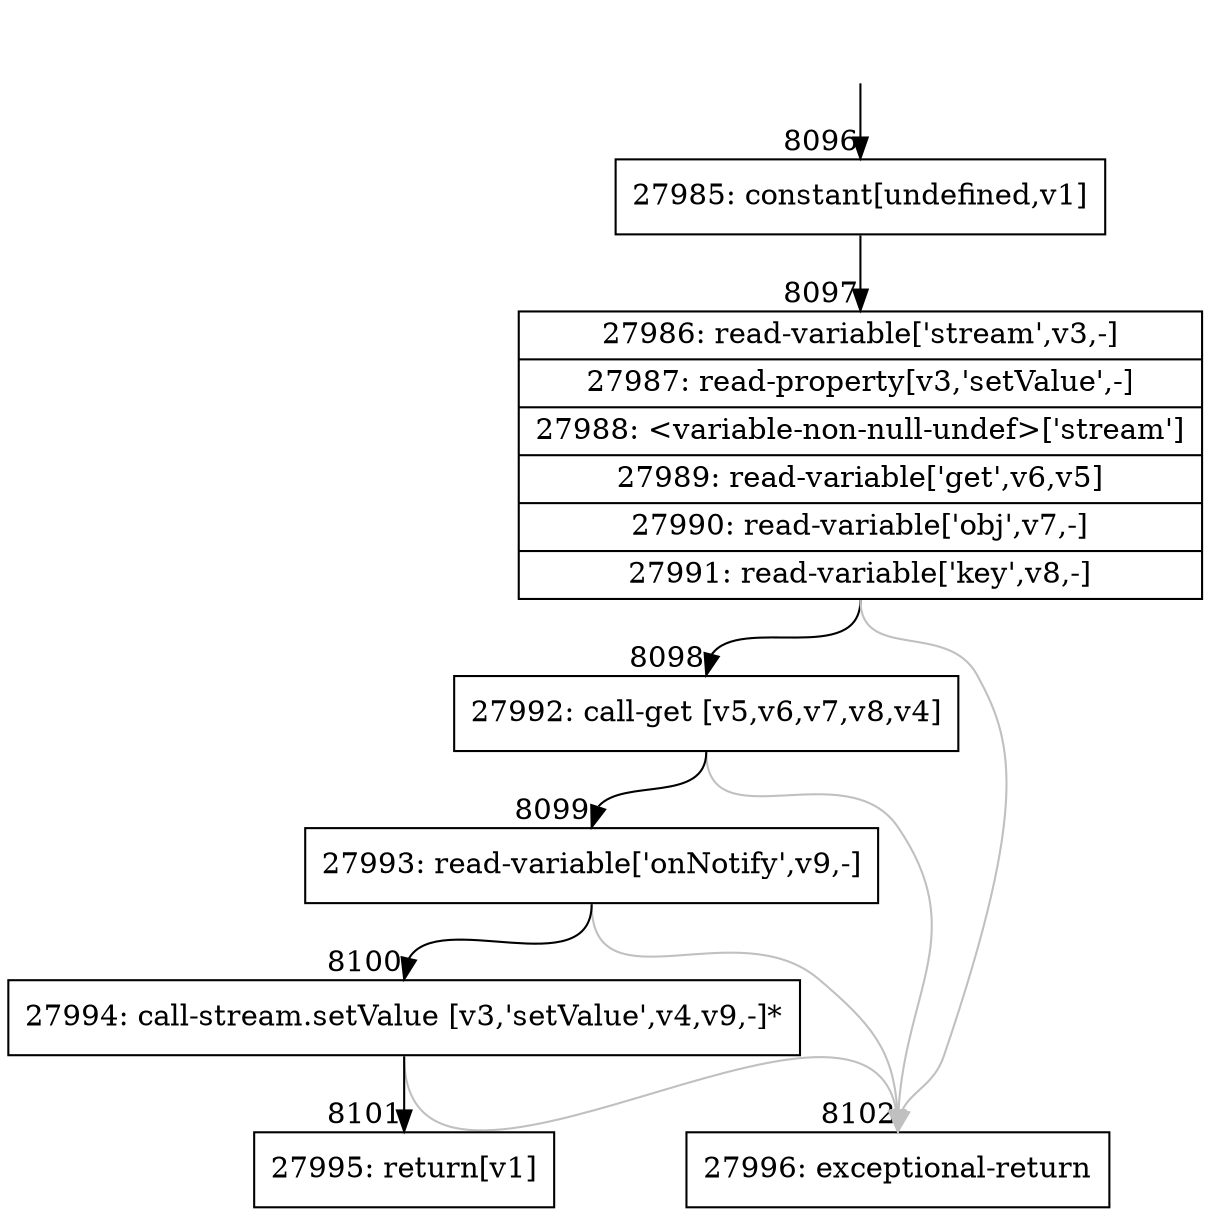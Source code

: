 digraph {
rankdir="TD"
BB_entry681[shape=none,label=""];
BB_entry681 -> BB8096 [tailport=s, headport=n, headlabel="    8096"]
BB8096 [shape=record label="{27985: constant[undefined,v1]}" ] 
BB8096 -> BB8097 [tailport=s, headport=n, headlabel="      8097"]
BB8097 [shape=record label="{27986: read-variable['stream',v3,-]|27987: read-property[v3,'setValue',-]|27988: \<variable-non-null-undef\>['stream']|27989: read-variable['get',v6,v5]|27990: read-variable['obj',v7,-]|27991: read-variable['key',v8,-]}" ] 
BB8097 -> BB8098 [tailport=s, headport=n, headlabel="      8098"]
BB8097 -> BB8102 [tailport=s, headport=n, color=gray, headlabel="      8102"]
BB8098 [shape=record label="{27992: call-get [v5,v6,v7,v8,v4]}" ] 
BB8098 -> BB8099 [tailport=s, headport=n, headlabel="      8099"]
BB8098 -> BB8102 [tailport=s, headport=n, color=gray]
BB8099 [shape=record label="{27993: read-variable['onNotify',v9,-]}" ] 
BB8099 -> BB8100 [tailport=s, headport=n, headlabel="      8100"]
BB8099 -> BB8102 [tailport=s, headport=n, color=gray]
BB8100 [shape=record label="{27994: call-stream.setValue [v3,'setValue',v4,v9,-]*}" ] 
BB8100 -> BB8101 [tailport=s, headport=n, headlabel="      8101"]
BB8100 -> BB8102 [tailport=s, headport=n, color=gray]
BB8101 [shape=record label="{27995: return[v1]}" ] 
BB8102 [shape=record label="{27996: exceptional-return}" ] 
//#$~ 14742
}
